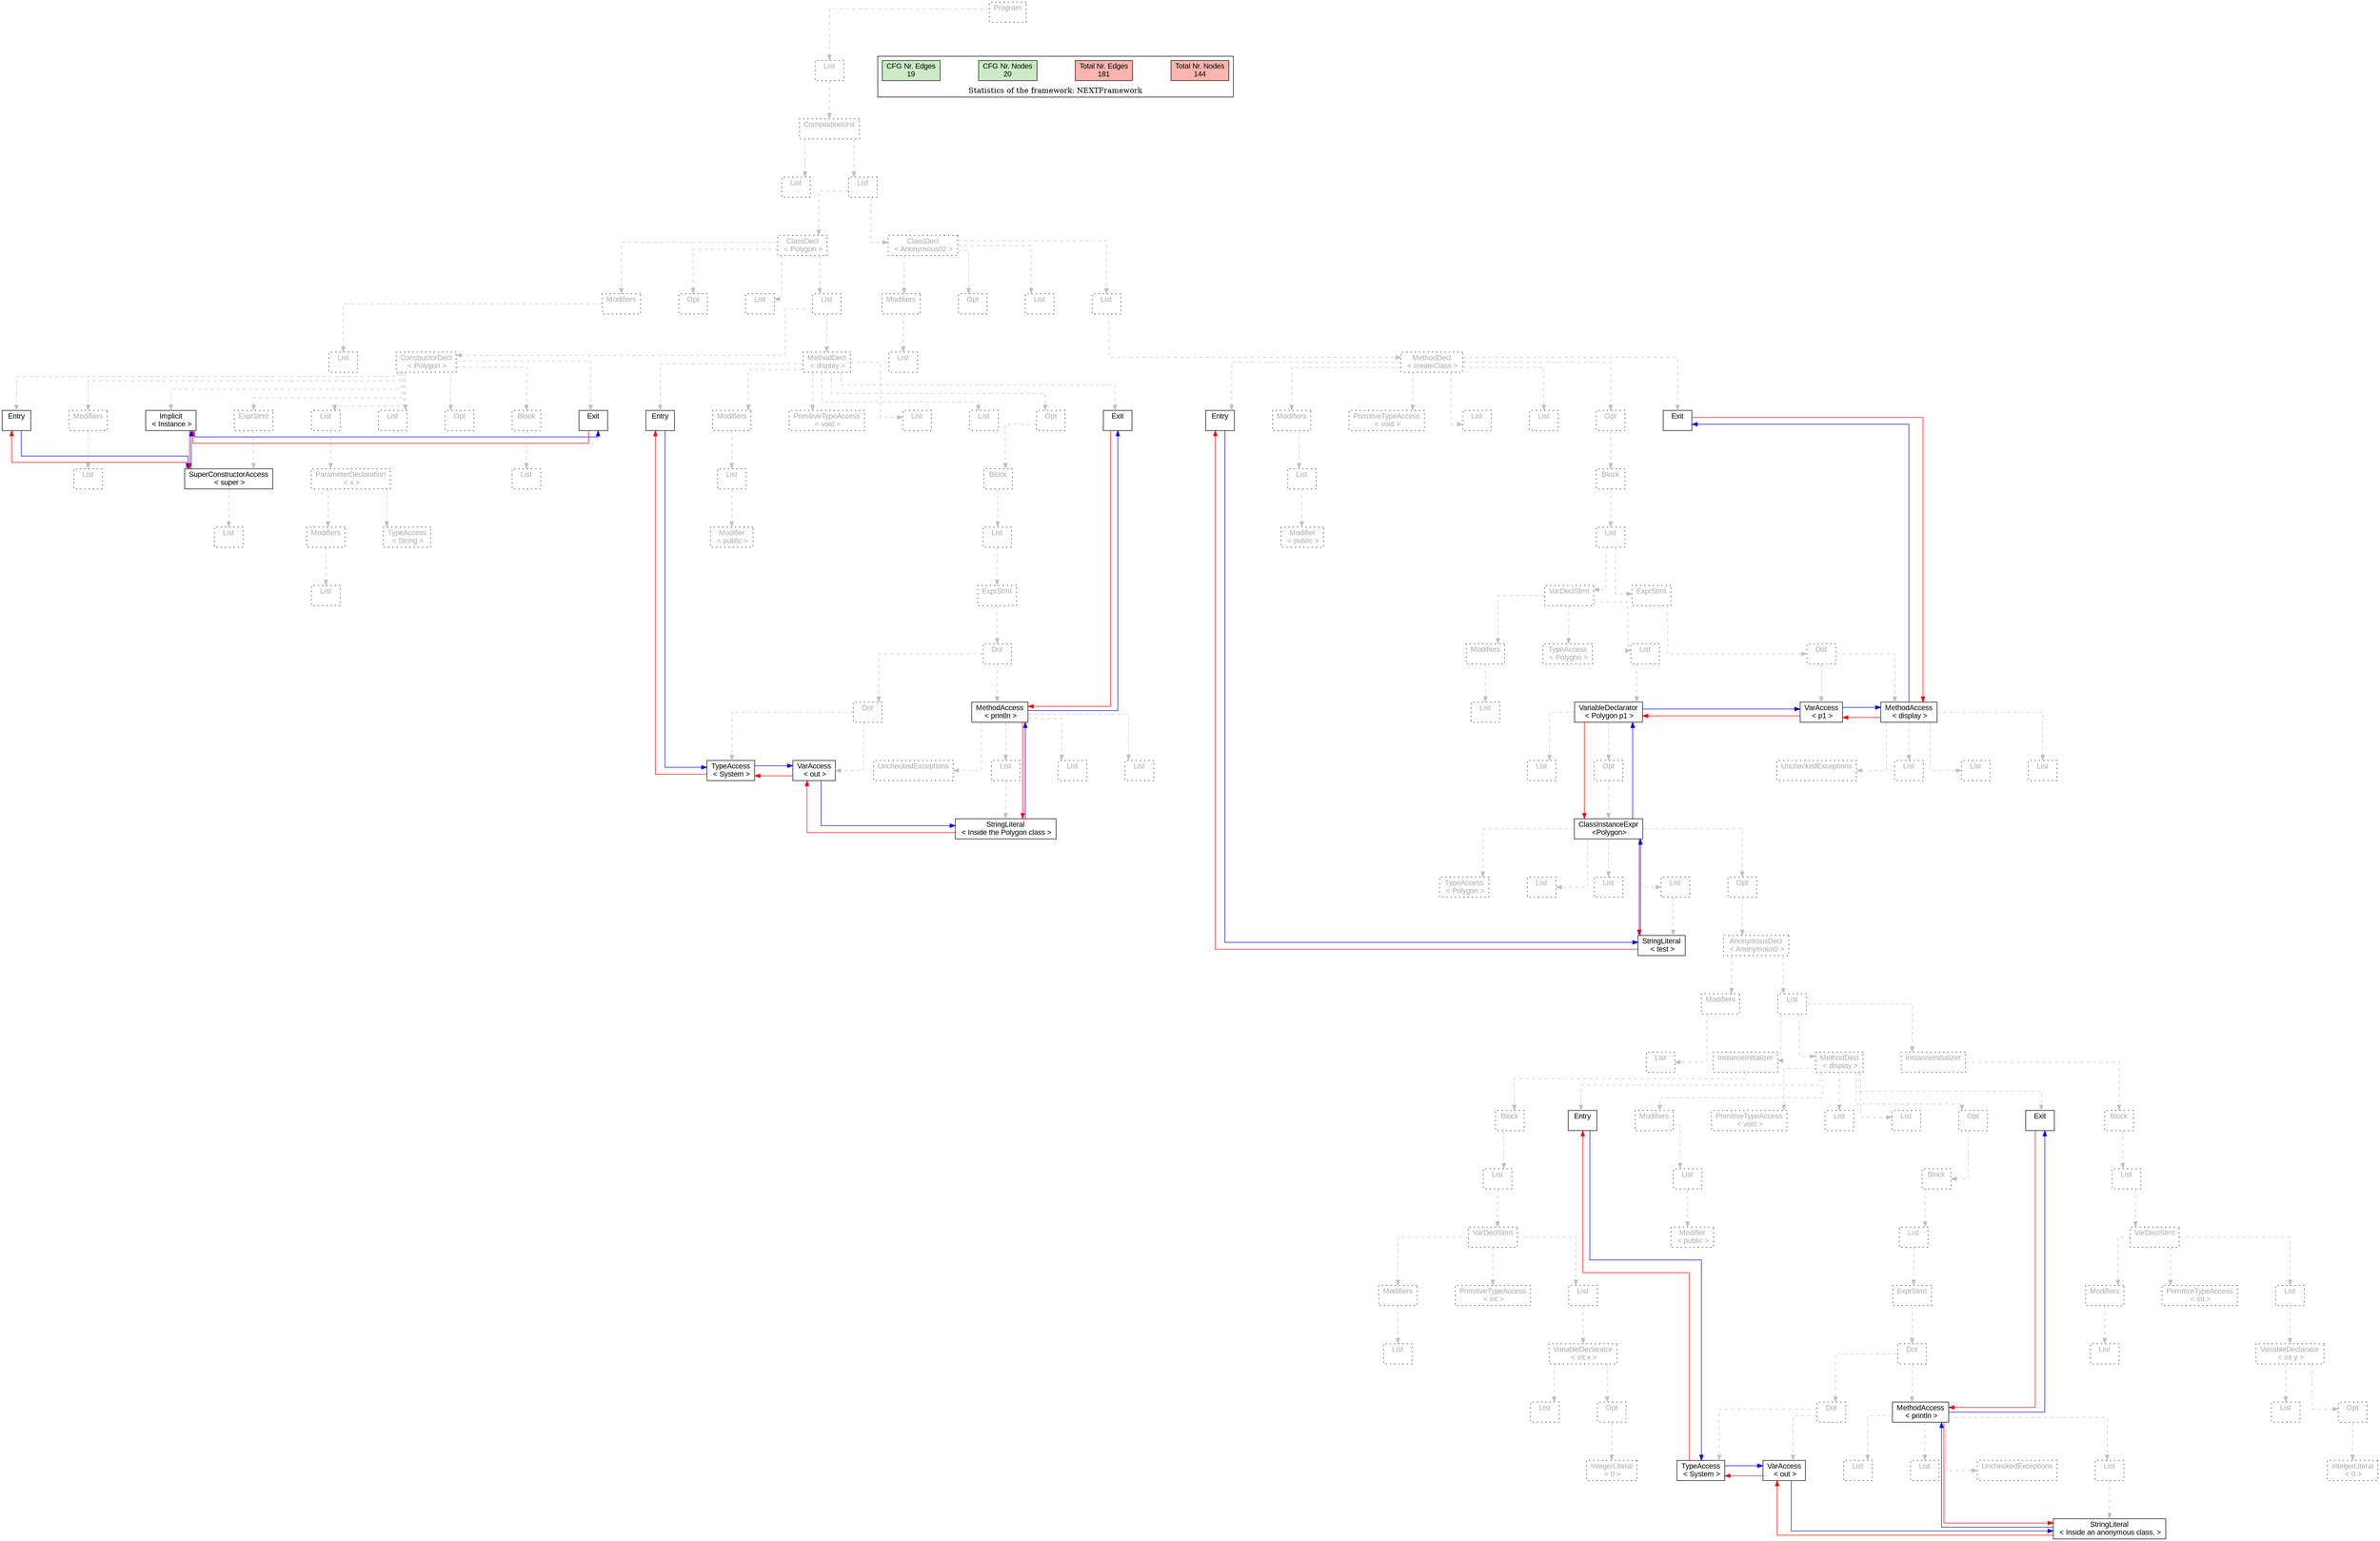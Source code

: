 digraph G {
graph [splines=ortho, nodesep="1", ranksep="1"]
node [shape=rect, fontname=Arial];
{ rank = same; "Program[0]"}
{ rank = same; "List[1]"}
{ rank = same; "CompilationUnit[2]"}
{ rank = same; "List[3]"; "List[4]"}
{ rank = same; "ClassDecl[5]"; "ClassDecl[45]"}
{ rank = same; "Modifiers[6]"; "Opt[8]"; "List[9]"; "List[10]"; "Modifiers[46]"; "Opt[48]"; "List[49]"; "List[50]"}
{ rank = same; "List[7]"; "ConstructorDecl[11]"; "MethodDecl[23]"; "List[47]"; "MethodDecl[51]"}
{ rank = same; "Entry[12]"; "Implicit[12]"; "Modifiers[12]"; "List[14]"; "List[19]"; "Opt[20]"; "Block[21]"; "Exit[12]"; "ExprStmt[23]"; "Entry[24]"; "Modifiers[25]"; "PrimitiveTypeAccess[28]"; "List[29]"; "List[30]"; "Opt[31]"; "Exit[32]"; "Entry[52]"; "Modifiers[53]"; "PrimitiveTypeAccess[56]"; "List[57]"; "List[58]"; "Opt[59]"; "Exit[60]"}
{ rank = same; "List[13]"; "ParameterDeclaration[15]"; "List[22]"; "SuperConstructorAccess[24]"; "List[26]"; "Block[32]"; "List[54]"; "Block[60]"}
{ rank = same; "Modifiers[16]"; "TypeAccess[18]"; "List[25]"; "Modifier[27]"; "List[33]"; "Modifier[55]"; "List[61]"}
{ rank = same; "List[17]"; "ExprStmt[34]"; "VarDeclStmt[62]"; "ExprStmt[127]"}
{ rank = same; "Dot[35]"; "Modifiers[63]"; "TypeAccess[65]"; "List[66]"; "Dot[128]"}
{ rank = same; "Dot[36]"; "MethodAccess[39]"; "List[64]"; "VariableDeclarator[67]"; "VarAccess[129]"; "MethodAccess[130]"}
{ rank = same; "TypeAccess[37]"; "VarAccess[38]"; "List[41]"; "List[43]"; "List[44]"; "UncheckedExceptions[40]"; "List[68]"; "Opt[69]"; "List[132]"; "List[133]"; "List[134]"; "UncheckedExceptions[131]"}
{ rank = same; "StringLiteral[42]"; "ClassInstanceExpr[70]"}
{ rank = same; "TypeAccess[71]"; "List[72]"; "Opt[74]"; "List[125]"; "List[126]"}
{ rank = same; "StringLiteral[73]"; "AnonymousDecl[75]"}
{ rank = same; "Modifiers[76]"; "List[78]"}
{ rank = same; "List[77]"; "InstanceInitializer[79]"; "MethodDecl[91]"; "InstanceInitializer[113]"}
{ rank = same; "Block[80]"; "Entry[92]"; "Modifiers[93]"; "PrimitiveTypeAccess[96]"; "List[97]"; "List[98]"; "Opt[99]"; "Exit[100]"; "Block[114]"}
{ rank = same; "List[81]"; "List[94]"; "Block[100]"; "List[115]"}
{ rank = same; "VarDeclStmt[82]"; "Modifier[95]"; "List[101]"; "VarDeclStmt[116]"}
{ rank = same; "Modifiers[83]"; "PrimitiveTypeAccess[85]"; "List[86]"; "ExprStmt[102]"; "Modifiers[117]"; "PrimitiveTypeAccess[119]"; "List[120]"}
{ rank = same; "List[84]"; "VariableDeclarator[87]"; "Dot[103]"; "List[118]"; "VariableDeclarator[121]"}
{ rank = same; "List[88]"; "Opt[89]"; "Dot[104]"; "MethodAccess[107]"; "List[122]"; "Opt[123]"}
{ rank = same; "IntegerLiteral[90]"; "TypeAccess[105]"; "VarAccess[106]"; "List[109]"; "List[111]"; "List[112]"; "UncheckedExceptions[108]"; "IntegerLiteral[124]"}
{ rank = same; "StringLiteral[110]"}
"Program[0]" [label="Program\n ", style= dotted   fillcolor="#eeeeee" fontcolor="#aaaaaa"  ]
"List[1]" [label="List\n ", style= dotted   fillcolor="#eeeeee" fontcolor="#aaaaaa"  ]
"CompilationUnit[2]" [label="CompilationUnit\n ", style= dotted   fillcolor="#eeeeee" fontcolor="#aaaaaa"  ]
"List[3]" [label="List\n ", style= dotted   fillcolor="#eeeeee" fontcolor="#aaaaaa"  ]
"List[4]" [label="List\n ", style= dotted   fillcolor="#eeeeee" fontcolor="#aaaaaa"  ]
"ClassDecl[5]" [label="ClassDecl\n < Polygon >", style= dotted   fillcolor="#eeeeee" fontcolor="#aaaaaa"  ]
"Modifiers[6]" [label="Modifiers\n ", style= dotted   fillcolor="#eeeeee" fontcolor="#aaaaaa"  ]
"List[7]" [label="List\n ", style= dotted   fillcolor="#eeeeee" fontcolor="#aaaaaa"  ]
"Opt[8]" [label="Opt\n ", style= dotted   fillcolor="#eeeeee" fontcolor="#aaaaaa"  ]
"List[9]" [label="List\n ", style= dotted   fillcolor="#eeeeee" fontcolor="#aaaaaa"  ]
"List[10]" [label="List\n ", style= dotted   fillcolor="#eeeeee" fontcolor="#aaaaaa"  ]
"ConstructorDecl[11]" [label="ConstructorDecl\n < Polygon >", style= dotted   fillcolor="#eeeeee" fontcolor="#aaaaaa"  ]
"Entry[12]" [label="Entry\n ", fillcolor=white   style=filled  ]
"Implicit[12]" [label="Implicit\n < Instance >", fillcolor=white   style=filled  ]
"Modifiers[12]" [label="Modifiers\n ", style= dotted   fillcolor="#eeeeee" fontcolor="#aaaaaa"  ]
"List[13]" [label="List\n ", style= dotted   fillcolor="#eeeeee" fontcolor="#aaaaaa"  ]
"List[14]" [label="List\n ", style= dotted   fillcolor="#eeeeee" fontcolor="#aaaaaa"  ]
"ParameterDeclaration[15]" [label="ParameterDeclaration\n < x >", style= dotted   fillcolor="#eeeeee" fontcolor="#aaaaaa"  ]
"Modifiers[16]" [label="Modifiers\n ", style= dotted   fillcolor="#eeeeee" fontcolor="#aaaaaa"  ]
"List[17]" [label="List\n ", style= dotted   fillcolor="#eeeeee" fontcolor="#aaaaaa"  ]
"TypeAccess[18]" [label="TypeAccess\n < String >", style= dotted   fillcolor="#eeeeee" fontcolor="#aaaaaa"  ]
"List[19]" [label="List\n ", style= dotted   fillcolor="#eeeeee" fontcolor="#aaaaaa"  ]
"Opt[20]" [label="Opt\n ", style= dotted   fillcolor="#eeeeee" fontcolor="#aaaaaa"  ]
"Block[21]" [label="Block\n ", style= dotted   fillcolor="#eeeeee" fontcolor="#aaaaaa"  ]
"List[22]" [label="List\n ", style= dotted   fillcolor="#eeeeee" fontcolor="#aaaaaa"  ]
"Exit[12]" [label="Exit\n ", fillcolor=white   style=filled  ]
"ExprStmt[23]" [label="ExprStmt\n ", style= dotted   fillcolor="#eeeeee" fontcolor="#aaaaaa"  ]
"SuperConstructorAccess[24]" [label="SuperConstructorAccess\n < super >", fillcolor=white   style=filled  ]
"List[25]" [label="List\n ", style= dotted   fillcolor="#eeeeee" fontcolor="#aaaaaa"  ]
"MethodDecl[23]" [label="MethodDecl\n < display >", style= dotted   fillcolor="#eeeeee" fontcolor="#aaaaaa"  ]
"Entry[24]" [label="Entry\n ", fillcolor=white   style=filled  ]
"Modifiers[25]" [label="Modifiers\n ", style= dotted   fillcolor="#eeeeee" fontcolor="#aaaaaa"  ]
"List[26]" [label="List\n ", style= dotted   fillcolor="#eeeeee" fontcolor="#aaaaaa"  ]
"Modifier[27]" [label="Modifier\n < public >", style= dotted   fillcolor="#eeeeee" fontcolor="#aaaaaa"  ]
"PrimitiveTypeAccess[28]" [label="PrimitiveTypeAccess\n < void >", style= dotted   fillcolor="#eeeeee" fontcolor="#aaaaaa"  ]
"List[29]" [label="List\n ", style= dotted   fillcolor="#eeeeee" fontcolor="#aaaaaa"  ]
"List[30]" [label="List\n ", style= dotted   fillcolor="#eeeeee" fontcolor="#aaaaaa"  ]
"Opt[31]" [label="Opt\n ", style= dotted   fillcolor="#eeeeee" fontcolor="#aaaaaa"  ]
"Block[32]" [label="Block\n ", style= dotted   fillcolor="#eeeeee" fontcolor="#aaaaaa"  ]
"List[33]" [label="List\n ", style= dotted   fillcolor="#eeeeee" fontcolor="#aaaaaa"  ]
"ExprStmt[34]" [label="ExprStmt\n ", style= dotted   fillcolor="#eeeeee" fontcolor="#aaaaaa"  ]
"Dot[35]" [label="Dot\n ", style= dotted   fillcolor="#eeeeee" fontcolor="#aaaaaa"  ]
"Dot[36]" [label="Dot\n ", style= dotted   fillcolor="#eeeeee" fontcolor="#aaaaaa"  ]
"TypeAccess[37]" [label="TypeAccess\n < System >", fillcolor=white   style=filled  ]
"VarAccess[38]" [label="VarAccess\n < out >", fillcolor=white   style=filled  ]
"MethodAccess[39]" [label="MethodAccess\n < println >", fillcolor=white   style=filled  ]
"List[41]" [label="List\n ", style= dotted   fillcolor="#eeeeee" fontcolor="#aaaaaa"  ]
"StringLiteral[42]" [label="StringLiteral\n < Inside the Polygon class >", fillcolor=white   style=filled  ]
"List[43]" [label="List\n ", style= dotted   fillcolor="#eeeeee" fontcolor="#aaaaaa"  ]
"List[44]" [label="List\n ", style= dotted   fillcolor="#eeeeee" fontcolor="#aaaaaa"  ]
"UncheckedExceptions[40]" [label="UncheckedExceptions\n ", style= dotted   fillcolor="#eeeeee" fontcolor="#aaaaaa"  ]
"Exit[32]" [label="Exit\n ", fillcolor=white   style=filled  ]
"ClassDecl[45]" [label="ClassDecl\n < Anonymous02 >", style= dotted   fillcolor="#eeeeee" fontcolor="#aaaaaa"  ]
"Modifiers[46]" [label="Modifiers\n ", style= dotted   fillcolor="#eeeeee" fontcolor="#aaaaaa"  ]
"List[47]" [label="List\n ", style= dotted   fillcolor="#eeeeee" fontcolor="#aaaaaa"  ]
"Opt[48]" [label="Opt\n ", style= dotted   fillcolor="#eeeeee" fontcolor="#aaaaaa"  ]
"List[49]" [label="List\n ", style= dotted   fillcolor="#eeeeee" fontcolor="#aaaaaa"  ]
"List[50]" [label="List\n ", style= dotted   fillcolor="#eeeeee" fontcolor="#aaaaaa"  ]
"MethodDecl[51]" [label="MethodDecl\n < createClass >", style= dotted   fillcolor="#eeeeee" fontcolor="#aaaaaa"  ]
"Entry[52]" [label="Entry\n ", fillcolor=white   style=filled  ]
"Modifiers[53]" [label="Modifiers\n ", style= dotted   fillcolor="#eeeeee" fontcolor="#aaaaaa"  ]
"List[54]" [label="List\n ", style= dotted   fillcolor="#eeeeee" fontcolor="#aaaaaa"  ]
"Modifier[55]" [label="Modifier\n < public >", style= dotted   fillcolor="#eeeeee" fontcolor="#aaaaaa"  ]
"PrimitiveTypeAccess[56]" [label="PrimitiveTypeAccess\n < void >", style= dotted   fillcolor="#eeeeee" fontcolor="#aaaaaa"  ]
"List[57]" [label="List\n ", style= dotted   fillcolor="#eeeeee" fontcolor="#aaaaaa"  ]
"List[58]" [label="List\n ", style= dotted   fillcolor="#eeeeee" fontcolor="#aaaaaa"  ]
"Opt[59]" [label="Opt\n ", style= dotted   fillcolor="#eeeeee" fontcolor="#aaaaaa"  ]
"Block[60]" [label="Block\n ", style= dotted   fillcolor="#eeeeee" fontcolor="#aaaaaa"  ]
"List[61]" [label="List\n ", style= dotted   fillcolor="#eeeeee" fontcolor="#aaaaaa"  ]
"VarDeclStmt[62]" [label="VarDeclStmt\n ", style= dotted   fillcolor="#eeeeee" fontcolor="#aaaaaa"  ]
"Modifiers[63]" [label="Modifiers\n ", style= dotted   fillcolor="#eeeeee" fontcolor="#aaaaaa"  ]
"List[64]" [label="List\n ", style= dotted   fillcolor="#eeeeee" fontcolor="#aaaaaa"  ]
"TypeAccess[65]" [label="TypeAccess\n < Polygon >", style= dotted   fillcolor="#eeeeee" fontcolor="#aaaaaa"  ]
"List[66]" [label="List\n ", style= dotted   fillcolor="#eeeeee" fontcolor="#aaaaaa"  ]
"VariableDeclarator[67]" [label="VariableDeclarator\n < Polygon p1 >", fillcolor=white   style=filled  ]
"List[68]" [label="List\n ", style= dotted   fillcolor="#eeeeee" fontcolor="#aaaaaa"  ]
"Opt[69]" [label="Opt\n ", style= dotted   fillcolor="#eeeeee" fontcolor="#aaaaaa"  ]
"ClassInstanceExpr[70]" [label="ClassInstanceExpr\n <Polygon>", fillcolor=white   style=filled  ]
"TypeAccess[71]" [label="TypeAccess\n < Polygon >", style= dotted   fillcolor="#eeeeee" fontcolor="#aaaaaa"  ]
"List[72]" [label="List\n ", style= dotted   fillcolor="#eeeeee" fontcolor="#aaaaaa"  ]
"StringLiteral[73]" [label="StringLiteral\n < test >", fillcolor=white   style=filled  ]
"Opt[74]" [label="Opt\n ", style= dotted   fillcolor="#eeeeee" fontcolor="#aaaaaa"  ]
"AnonymousDecl[75]" [label="AnonymousDecl\n < Anonymous0 >", style= dotted   fillcolor="#eeeeee" fontcolor="#aaaaaa"  ]
"Modifiers[76]" [label="Modifiers\n ", style= dotted   fillcolor="#eeeeee" fontcolor="#aaaaaa"  ]
"List[77]" [label="List\n ", style= dotted   fillcolor="#eeeeee" fontcolor="#aaaaaa"  ]
"List[78]" [label="List\n ", style= dotted   fillcolor="#eeeeee" fontcolor="#aaaaaa"  ]
"InstanceInitializer[79]" [label="InstanceInitializer\n ", style= dotted   fillcolor="#eeeeee" fontcolor="#aaaaaa"  ]
"Block[80]" [label="Block\n ", style= dotted   fillcolor="#eeeeee" fontcolor="#aaaaaa"  ]
"List[81]" [label="List\n ", style= dotted   fillcolor="#eeeeee" fontcolor="#aaaaaa"  ]
"VarDeclStmt[82]" [label="VarDeclStmt\n ", style= dotted   fillcolor="#eeeeee" fontcolor="#aaaaaa"  ]
"Modifiers[83]" [label="Modifiers\n ", style= dotted   fillcolor="#eeeeee" fontcolor="#aaaaaa"  ]
"List[84]" [label="List\n ", style= dotted   fillcolor="#eeeeee" fontcolor="#aaaaaa"  ]
"PrimitiveTypeAccess[85]" [label="PrimitiveTypeAccess\n < int >", style= dotted   fillcolor="#eeeeee" fontcolor="#aaaaaa"  ]
"List[86]" [label="List\n ", style= dotted   fillcolor="#eeeeee" fontcolor="#aaaaaa"  ]
"VariableDeclarator[87]" [label="VariableDeclarator\n < int x >", style= dotted   fillcolor="#eeeeee" fontcolor="#aaaaaa"  ]
"List[88]" [label="List\n ", style= dotted   fillcolor="#eeeeee" fontcolor="#aaaaaa"  ]
"Opt[89]" [label="Opt\n ", style= dotted   fillcolor="#eeeeee" fontcolor="#aaaaaa"  ]
"IntegerLiteral[90]" [label="IntegerLiteral\n < 0 >", style= dotted   fillcolor="#eeeeee" fontcolor="#aaaaaa"  ]
"MethodDecl[91]" [label="MethodDecl\n < display >", style= dotted   fillcolor="#eeeeee" fontcolor="#aaaaaa"  ]
"Entry[92]" [label="Entry\n ", fillcolor=white   style=filled  ]
"Modifiers[93]" [label="Modifiers\n ", style= dotted   fillcolor="#eeeeee" fontcolor="#aaaaaa"  ]
"List[94]" [label="List\n ", style= dotted   fillcolor="#eeeeee" fontcolor="#aaaaaa"  ]
"Modifier[95]" [label="Modifier\n < public >", style= dotted   fillcolor="#eeeeee" fontcolor="#aaaaaa"  ]
"PrimitiveTypeAccess[96]" [label="PrimitiveTypeAccess\n < void >", style= dotted   fillcolor="#eeeeee" fontcolor="#aaaaaa"  ]
"List[97]" [label="List\n ", style= dotted   fillcolor="#eeeeee" fontcolor="#aaaaaa"  ]
"List[98]" [label="List\n ", style= dotted   fillcolor="#eeeeee" fontcolor="#aaaaaa"  ]
"Opt[99]" [label="Opt\n ", style= dotted   fillcolor="#eeeeee" fontcolor="#aaaaaa"  ]
"Block[100]" [label="Block\n ", style= dotted   fillcolor="#eeeeee" fontcolor="#aaaaaa"  ]
"List[101]" [label="List\n ", style= dotted   fillcolor="#eeeeee" fontcolor="#aaaaaa"  ]
"ExprStmt[102]" [label="ExprStmt\n ", style= dotted   fillcolor="#eeeeee" fontcolor="#aaaaaa"  ]
"Dot[103]" [label="Dot\n ", style= dotted   fillcolor="#eeeeee" fontcolor="#aaaaaa"  ]
"Dot[104]" [label="Dot\n ", style= dotted   fillcolor="#eeeeee" fontcolor="#aaaaaa"  ]
"TypeAccess[105]" [label="TypeAccess\n < System >", fillcolor=white   style=filled  ]
"VarAccess[106]" [label="VarAccess\n < out >", fillcolor=white   style=filled  ]
"MethodAccess[107]" [label="MethodAccess\n < println >", fillcolor=white   style=filled  ]
"List[109]" [label="List\n ", style= dotted   fillcolor="#eeeeee" fontcolor="#aaaaaa"  ]
"StringLiteral[110]" [label="StringLiteral\n < Inside an anonymous class. >", fillcolor=white   style=filled  ]
"List[111]" [label="List\n ", style= dotted   fillcolor="#eeeeee" fontcolor="#aaaaaa"  ]
"List[112]" [label="List\n ", style= dotted   fillcolor="#eeeeee" fontcolor="#aaaaaa"  ]
"UncheckedExceptions[108]" [label="UncheckedExceptions\n ", style= dotted   fillcolor="#eeeeee" fontcolor="#aaaaaa"  ]
"Exit[100]" [label="Exit\n ", fillcolor=white   style=filled  ]
"InstanceInitializer[113]" [label="InstanceInitializer\n ", style= dotted   fillcolor="#eeeeee" fontcolor="#aaaaaa"  ]
"Block[114]" [label="Block\n ", style= dotted   fillcolor="#eeeeee" fontcolor="#aaaaaa"  ]
"List[115]" [label="List\n ", style= dotted   fillcolor="#eeeeee" fontcolor="#aaaaaa"  ]
"VarDeclStmt[116]" [label="VarDeclStmt\n ", style= dotted   fillcolor="#eeeeee" fontcolor="#aaaaaa"  ]
"Modifiers[117]" [label="Modifiers\n ", style= dotted   fillcolor="#eeeeee" fontcolor="#aaaaaa"  ]
"List[118]" [label="List\n ", style= dotted   fillcolor="#eeeeee" fontcolor="#aaaaaa"  ]
"PrimitiveTypeAccess[119]" [label="PrimitiveTypeAccess\n < int >", style= dotted   fillcolor="#eeeeee" fontcolor="#aaaaaa"  ]
"List[120]" [label="List\n ", style= dotted   fillcolor="#eeeeee" fontcolor="#aaaaaa"  ]
"VariableDeclarator[121]" [label="VariableDeclarator\n < int y >", style= dotted   fillcolor="#eeeeee" fontcolor="#aaaaaa"  ]
"List[122]" [label="List\n ", style= dotted   fillcolor="#eeeeee" fontcolor="#aaaaaa"  ]
"Opt[123]" [label="Opt\n ", style= dotted   fillcolor="#eeeeee" fontcolor="#aaaaaa"  ]
"IntegerLiteral[124]" [label="IntegerLiteral\n < 0 >", style= dotted   fillcolor="#eeeeee" fontcolor="#aaaaaa"  ]
"List[125]" [label="List\n ", style= dotted   fillcolor="#eeeeee" fontcolor="#aaaaaa"  ]
"List[126]" [label="List\n ", style= dotted   fillcolor="#eeeeee" fontcolor="#aaaaaa"  ]
"ExprStmt[127]" [label="ExprStmt\n ", style= dotted   fillcolor="#eeeeee" fontcolor="#aaaaaa"  ]
"Dot[128]" [label="Dot\n ", style= dotted   fillcolor="#eeeeee" fontcolor="#aaaaaa"  ]
"VarAccess[129]" [label="VarAccess\n < p1 >", fillcolor=white   style=filled  ]
"MethodAccess[130]" [label="MethodAccess\n < display >", fillcolor=white   style=filled  ]
"List[132]" [label="List\n ", style= dotted   fillcolor="#eeeeee" fontcolor="#aaaaaa"  ]
"List[133]" [label="List\n ", style= dotted   fillcolor="#eeeeee" fontcolor="#aaaaaa"  ]
"List[134]" [label="List\n ", style= dotted   fillcolor="#eeeeee" fontcolor="#aaaaaa"  ]
"UncheckedExceptions[131]" [label="UncheckedExceptions\n ", style= dotted   fillcolor="#eeeeee" fontcolor="#aaaaaa"  ]
"Exit[60]" [label="Exit\n ", fillcolor=white   style=filled  ]
"CompilationUnit[2]" -> "List[3]" [style=dashed, color=gray]
"Modifiers[6]" -> "List[7]" [style=dashed, color=gray]
"ClassDecl[5]" -> "Modifiers[6]" [style=dashed, color=gray]
"ClassDecl[5]" -> "Opt[8]" [style=dashed, color=gray]
"ClassDecl[5]" -> "List[9]" [style=dashed, color=gray]
"ConstructorDecl[11]" -> "Entry[12]" [style=dashed, color=gray]
"ConstructorDecl[11]" -> "Implicit[12]" [style=dashed, color=gray]
"Modifiers[12]" -> "List[13]" [style=dashed, color=gray]
"ConstructorDecl[11]" -> "Modifiers[12]" [style=dashed, color=gray]
"Modifiers[16]" -> "List[17]" [style=dashed, color=gray]
"ParameterDeclaration[15]" -> "Modifiers[16]" [style=dashed, color=gray]
"ParameterDeclaration[15]" -> "TypeAccess[18]" [style=dashed, color=gray]
"List[14]" -> "ParameterDeclaration[15]" [style=dashed, color=gray]
"ConstructorDecl[11]" -> "List[14]" [style=dashed, color=gray]
"ConstructorDecl[11]" -> "List[19]" [style=dashed, color=gray]
"ConstructorDecl[11]" -> "Opt[20]" [style=dashed, color=gray]
"Block[21]" -> "List[22]" [style=dashed, color=gray]
"ConstructorDecl[11]" -> "Block[21]" [style=dashed, color=gray]
"ConstructorDecl[11]" -> "Exit[12]" [style=dashed, color=gray]
"SuperConstructorAccess[24]" -> "List[25]" [style=dashed, color=gray]
"ExprStmt[23]" -> "SuperConstructorAccess[24]" [style=dashed, color=gray]
"ConstructorDecl[11]" -> "ExprStmt[23]" [style=dashed, color=gray]
"List[10]" -> "ConstructorDecl[11]" [style=dashed, color=gray]
"MethodDecl[23]" -> "Entry[24]" [style=dashed, color=gray]
"List[26]" -> "Modifier[27]" [style=dashed, color=gray]
"Modifiers[25]" -> "List[26]" [style=dashed, color=gray]
"MethodDecl[23]" -> "Modifiers[25]" [style=dashed, color=gray]
"MethodDecl[23]" -> "PrimitiveTypeAccess[28]" [style=dashed, color=gray]
"MethodDecl[23]" -> "List[29]" [style=dashed, color=gray]
"MethodDecl[23]" -> "List[30]" [style=dashed, color=gray]
"Dot[36]" -> "TypeAccess[37]" [style=dashed, color=gray]
"Dot[36]" -> "VarAccess[38]" [style=dashed, color=gray]
"Dot[35]" -> "Dot[36]" [style=dashed, color=gray]
"List[41]" -> "StringLiteral[42]" [style=dashed, color=gray]
"MethodAccess[39]" -> "List[41]" [style=dashed, color=gray]
"MethodAccess[39]" -> "List[43]" [style=dashed, color=gray]
"MethodAccess[39]" -> "List[44]" [style=dashed, color=gray]
"MethodAccess[39]" -> "UncheckedExceptions[40]" [style=dashed, color=gray]
"Dot[35]" -> "MethodAccess[39]" [style=dashed, color=gray]
"ExprStmt[34]" -> "Dot[35]" [style=dashed, color=gray]
"List[33]" -> "ExprStmt[34]" [style=dashed, color=gray]
"Block[32]" -> "List[33]" [style=dashed, color=gray]
"Opt[31]" -> "Block[32]" [style=dashed, color=gray]
"MethodDecl[23]" -> "Opt[31]" [style=dashed, color=gray]
"MethodDecl[23]" -> "Exit[32]" [style=dashed, color=gray]
"List[10]" -> "MethodDecl[23]" [style=dashed, color=gray]
"ClassDecl[5]" -> "List[10]" [style=dashed, color=gray]
"List[4]" -> "ClassDecl[5]" [style=dashed, color=gray]
"Modifiers[46]" -> "List[47]" [style=dashed, color=gray]
"ClassDecl[45]" -> "Modifiers[46]" [style=dashed, color=gray]
"ClassDecl[45]" -> "Opt[48]" [style=dashed, color=gray]
"ClassDecl[45]" -> "List[49]" [style=dashed, color=gray]
"MethodDecl[51]" -> "Entry[52]" [style=dashed, color=gray]
"List[54]" -> "Modifier[55]" [style=dashed, color=gray]
"Modifiers[53]" -> "List[54]" [style=dashed, color=gray]
"MethodDecl[51]" -> "Modifiers[53]" [style=dashed, color=gray]
"MethodDecl[51]" -> "PrimitiveTypeAccess[56]" [style=dashed, color=gray]
"MethodDecl[51]" -> "List[57]" [style=dashed, color=gray]
"MethodDecl[51]" -> "List[58]" [style=dashed, color=gray]
"Modifiers[63]" -> "List[64]" [style=dashed, color=gray]
"VarDeclStmt[62]" -> "Modifiers[63]" [style=dashed, color=gray]
"VarDeclStmt[62]" -> "TypeAccess[65]" [style=dashed, color=gray]
"VariableDeclarator[67]" -> "List[68]" [style=dashed, color=gray]
"ClassInstanceExpr[70]" -> "TypeAccess[71]" [style=dashed, color=gray]
"List[72]" -> "StringLiteral[73]" [style=dashed, color=gray]
"ClassInstanceExpr[70]" -> "List[72]" [style=dashed, color=gray]
"Modifiers[76]" -> "List[77]" [style=dashed, color=gray]
"AnonymousDecl[75]" -> "Modifiers[76]" [style=dashed, color=gray]
"Modifiers[83]" -> "List[84]" [style=dashed, color=gray]
"VarDeclStmt[82]" -> "Modifiers[83]" [style=dashed, color=gray]
"VarDeclStmt[82]" -> "PrimitiveTypeAccess[85]" [style=dashed, color=gray]
"VariableDeclarator[87]" -> "List[88]" [style=dashed, color=gray]
"Opt[89]" -> "IntegerLiteral[90]" [style=dashed, color=gray]
"VariableDeclarator[87]" -> "Opt[89]" [style=dashed, color=gray]
"List[86]" -> "VariableDeclarator[87]" [style=dashed, color=gray]
"VarDeclStmt[82]" -> "List[86]" [style=dashed, color=gray]
"List[81]" -> "VarDeclStmt[82]" [style=dashed, color=gray]
"Block[80]" -> "List[81]" [style=dashed, color=gray]
"InstanceInitializer[79]" -> "Block[80]" [style=dashed, color=gray]
"List[78]" -> "InstanceInitializer[79]" [style=dashed, color=gray]
"MethodDecl[91]" -> "Entry[92]" [style=dashed, color=gray]
"List[94]" -> "Modifier[95]" [style=dashed, color=gray]
"Modifiers[93]" -> "List[94]" [style=dashed, color=gray]
"MethodDecl[91]" -> "Modifiers[93]" [style=dashed, color=gray]
"MethodDecl[91]" -> "PrimitiveTypeAccess[96]" [style=dashed, color=gray]
"MethodDecl[91]" -> "List[97]" [style=dashed, color=gray]
"MethodDecl[91]" -> "List[98]" [style=dashed, color=gray]
"Dot[104]" -> "TypeAccess[105]" [style=dashed, color=gray]
"Dot[104]" -> "VarAccess[106]" [style=dashed, color=gray]
"Dot[103]" -> "Dot[104]" [style=dashed, color=gray]
"List[109]" -> "StringLiteral[110]" [style=dashed, color=gray]
"MethodAccess[107]" -> "List[109]" [style=dashed, color=gray]
"MethodAccess[107]" -> "List[111]" [style=dashed, color=gray]
"MethodAccess[107]" -> "List[112]" [style=dashed, color=gray]
"MethodAccess[107]" -> "UncheckedExceptions[108]" [style=dashed, color=gray]
"Dot[103]" -> "MethodAccess[107]" [style=dashed, color=gray]
"ExprStmt[102]" -> "Dot[103]" [style=dashed, color=gray]
"List[101]" -> "ExprStmt[102]" [style=dashed, color=gray]
"Block[100]" -> "List[101]" [style=dashed, color=gray]
"Opt[99]" -> "Block[100]" [style=dashed, color=gray]
"MethodDecl[91]" -> "Opt[99]" [style=dashed, color=gray]
"MethodDecl[91]" -> "Exit[100]" [style=dashed, color=gray]
"List[78]" -> "MethodDecl[91]" [style=dashed, color=gray]
"Modifiers[117]" -> "List[118]" [style=dashed, color=gray]
"VarDeclStmt[116]" -> "Modifiers[117]" [style=dashed, color=gray]
"VarDeclStmt[116]" -> "PrimitiveTypeAccess[119]" [style=dashed, color=gray]
"VariableDeclarator[121]" -> "List[122]" [style=dashed, color=gray]
"Opt[123]" -> "IntegerLiteral[124]" [style=dashed, color=gray]
"VariableDeclarator[121]" -> "Opt[123]" [style=dashed, color=gray]
"List[120]" -> "VariableDeclarator[121]" [style=dashed, color=gray]
"VarDeclStmt[116]" -> "List[120]" [style=dashed, color=gray]
"List[115]" -> "VarDeclStmt[116]" [style=dashed, color=gray]
"Block[114]" -> "List[115]" [style=dashed, color=gray]
"InstanceInitializer[113]" -> "Block[114]" [style=dashed, color=gray]
"List[78]" -> "InstanceInitializer[113]" [style=dashed, color=gray]
"AnonymousDecl[75]" -> "List[78]" [style=dashed, color=gray]
"Opt[74]" -> "AnonymousDecl[75]" [style=dashed, color=gray]
"ClassInstanceExpr[70]" -> "Opt[74]" [style=dashed, color=gray]
"ClassInstanceExpr[70]" -> "List[125]" [style=dashed, color=gray]
"ClassInstanceExpr[70]" -> "List[126]" [style=dashed, color=gray]
"Opt[69]" -> "ClassInstanceExpr[70]" [style=dashed, color=gray]
"VariableDeclarator[67]" -> "Opt[69]" [style=dashed, color=gray]
"List[66]" -> "VariableDeclarator[67]" [style=dashed, color=gray]
"VarDeclStmt[62]" -> "List[66]" [style=dashed, color=gray]
"List[61]" -> "VarDeclStmt[62]" [style=dashed, color=gray]
"Dot[128]" -> "VarAccess[129]" [style=dashed, color=gray]
"MethodAccess[130]" -> "List[132]" [style=dashed, color=gray]
"MethodAccess[130]" -> "List[133]" [style=dashed, color=gray]
"MethodAccess[130]" -> "List[134]" [style=dashed, color=gray]
"MethodAccess[130]" -> "UncheckedExceptions[131]" [style=dashed, color=gray]
"Dot[128]" -> "MethodAccess[130]" [style=dashed, color=gray]
"ExprStmt[127]" -> "Dot[128]" [style=dashed, color=gray]
"List[61]" -> "ExprStmt[127]" [style=dashed, color=gray]
"Block[60]" -> "List[61]" [style=dashed, color=gray]
"Opt[59]" -> "Block[60]" [style=dashed, color=gray]
"MethodDecl[51]" -> "Opt[59]" [style=dashed, color=gray]
"MethodDecl[51]" -> "Exit[60]" [style=dashed, color=gray]
"List[50]" -> "MethodDecl[51]" [style=dashed, color=gray]
"ClassDecl[45]" -> "List[50]" [style=dashed, color=gray]
"List[4]" -> "ClassDecl[45]" [style=dashed, color=gray]
"CompilationUnit[2]" -> "List[4]" [style=dashed, color=gray]
"List[1]" -> "CompilationUnit[2]" [style=dashed, color=gray]
"Program[0]" -> "List[1]" [style=dashed, color=gray]
"Exit[12]" -> "Implicit[12]" [color=red, constraint=false]
"Implicit[12]" -> "Exit[12]" [color=blue, constraint=false, xlabel=" "] 
"Implicit[12]" -> "SuperConstructorAccess[24]" [color=red, constraint=false]
"SuperConstructorAccess[24]" -> "Implicit[12]" [color=blue, constraint=false, xlabel=" "] 
"SuperConstructorAccess[24]" -> "Entry[12]" [color=red, constraint=false]
"Entry[12]" -> "SuperConstructorAccess[24]" [color=blue, constraint=false, xlabel=" "] 
"Exit[32]" -> "MethodAccess[39]" [color=red, constraint=false]
"MethodAccess[39]" -> "Exit[32]" [color=blue, constraint=false, xlabel=" "] 
"MethodAccess[39]" -> "StringLiteral[42]" [color=red, constraint=false]
"StringLiteral[42]" -> "MethodAccess[39]" [color=blue, constraint=false, xlabel=" "] 
"StringLiteral[42]" -> "VarAccess[38]" [color=red, constraint=false]
"VarAccess[38]" -> "StringLiteral[42]" [color=blue, constraint=false, xlabel=" "] 
"VarAccess[38]" -> "TypeAccess[37]" [color=red, constraint=false]
"TypeAccess[37]" -> "VarAccess[38]" [color=blue, constraint=false, xlabel=" "] 
"TypeAccess[37]" -> "Entry[24]" [color=red, constraint=false]
"Entry[24]" -> "TypeAccess[37]" [color=blue, constraint=false, xlabel=" "] 
"Exit[60]" -> "MethodAccess[130]" [color=red, constraint=false]
"MethodAccess[130]" -> "Exit[60]" [color=blue, constraint=false, xlabel=" "] 
"MethodAccess[130]" -> "VarAccess[129]" [color=red, constraint=false]
"VarAccess[129]" -> "MethodAccess[130]" [color=blue, constraint=false, xlabel=" "] 
"VarAccess[129]" -> "VariableDeclarator[67]" [color=red, constraint=false]
"VariableDeclarator[67]" -> "VarAccess[129]" [color=blue, constraint=false, xlabel=" "] 
"VariableDeclarator[67]" -> "ClassInstanceExpr[70]" [color=red, constraint=false]
"ClassInstanceExpr[70]" -> "VariableDeclarator[67]" [color=blue, constraint=false, xlabel=" "] 
"ClassInstanceExpr[70]" -> "StringLiteral[73]" [color=red, constraint=false]
"StringLiteral[73]" -> "ClassInstanceExpr[70]" [color=blue, constraint=false, xlabel=" "] 
"StringLiteral[73]" -> "Entry[52]" [color=red, constraint=false]
"Entry[52]" -> "StringLiteral[73]" [color=blue, constraint=false, xlabel=" "] 
"Exit[100]" -> "MethodAccess[107]" [color=red, constraint=false]
"MethodAccess[107]" -> "Exit[100]" [color=blue, constraint=false, xlabel=" "] 
"MethodAccess[107]" -> "StringLiteral[110]" [color=red, constraint=false]
"StringLiteral[110]" -> "MethodAccess[107]" [color=blue, constraint=false, xlabel=" "] 
"StringLiteral[110]" -> "VarAccess[106]" [color=red, constraint=false]
"VarAccess[106]" -> "StringLiteral[110]" [color=blue, constraint=false, xlabel=" "] 
"VarAccess[106]" -> "TypeAccess[105]" [color=red, constraint=false]
"TypeAccess[105]" -> "VarAccess[106]" [color=blue, constraint=false, xlabel=" "] 
"TypeAccess[105]" -> "Entry[92]" [color=red, constraint=false]
"Entry[92]" -> "TypeAccess[105]" [color=blue, constraint=false, xlabel=" "] 
"List[3]" -> "List[4]" [style=invis]
"ClassDecl[5]" -> "ClassDecl[45]" [style=invis]
"Modifiers[6]" -> "Opt[8]" -> "List[9]" -> "List[10]" [style=invis]
"ConstructorDecl[11]" -> "MethodDecl[23]" [style=invis]
"Entry[12]" -> "Modifiers[12]" -> "List[14]" -> "List[19]" -> "Opt[20]" -> "Block[21]" -> "Exit[12]" [style=invis]
"Modifiers[16]" -> "TypeAccess[18]" [style=invis]
"Entry[24]" -> "Modifiers[25]" -> "PrimitiveTypeAccess[28]" -> "List[29]" -> "List[30]" -> "Opt[31]" -> "Exit[32]" [style=invis]
"Dot[36]" -> "MethodAccess[39]" [style=invis]
"TypeAccess[37]" -> "VarAccess[38]" [style=invis]
"Modifiers[46]" -> "Opt[48]" -> "List[49]" -> "List[50]" [style=invis]
"Entry[52]" -> "Modifiers[53]" -> "PrimitiveTypeAccess[56]" -> "List[57]" -> "List[58]" -> "Opt[59]" -> "Exit[60]" [style=invis]
"VarDeclStmt[62]" -> "ExprStmt[127]" [style=invis]
"Modifiers[63]" -> "TypeAccess[65]" -> "List[66]" [style=invis]
"List[68]" -> "Opt[69]" [style=invis]
"TypeAccess[71]" -> "List[72]" -> "Opt[74]" [style=invis]
"Modifiers[76]" -> "List[78]" [style=invis]
"InstanceInitializer[79]" -> "MethodDecl[91]" -> "InstanceInitializer[113]" [style=invis]
"Modifiers[83]" -> "PrimitiveTypeAccess[85]" -> "List[86]" [style=invis]
"List[88]" -> "Opt[89]" [style=invis]
"Entry[92]" -> "Modifiers[93]" -> "PrimitiveTypeAccess[96]" -> "List[97]" -> "List[98]" -> "Opt[99]" -> "Exit[100]" [style=invis]
"Dot[104]" -> "MethodAccess[107]" [style=invis]
"TypeAccess[105]" -> "VarAccess[106]" [style=invis]
"Modifiers[117]" -> "PrimitiveTypeAccess[119]" -> "List[120]" [style=invis]
"List[122]" -> "Opt[123]" [style=invis]
"VarAccess[129]" -> "MethodAccess[130]" [style=invis]

subgraph cluster_legend {
{node [style=filled, fillcolor=1, colorscheme="pastel13"]
Nodes [label="Total Nr. Nodes
144", fillcolor=1]
Edges [label="Total Nr. Edges
181", fillcolor=1]
NodesCFG [label="CFG Nr. Nodes
20", fillcolor=3]
EdgesCFG [label="CFG Nr. Edges
19", fillcolor=3]
Nodes-> "Program[0]" -> NodesCFG  [style="invis"]
Edges -> "Program[0]" ->EdgesCFG [style="invis"]}
label = "Statistics of the framework: NEXTFramework"
style="solid"
ranksep=0.05
nodesep=0.01
labelloc = b
len=2
}}